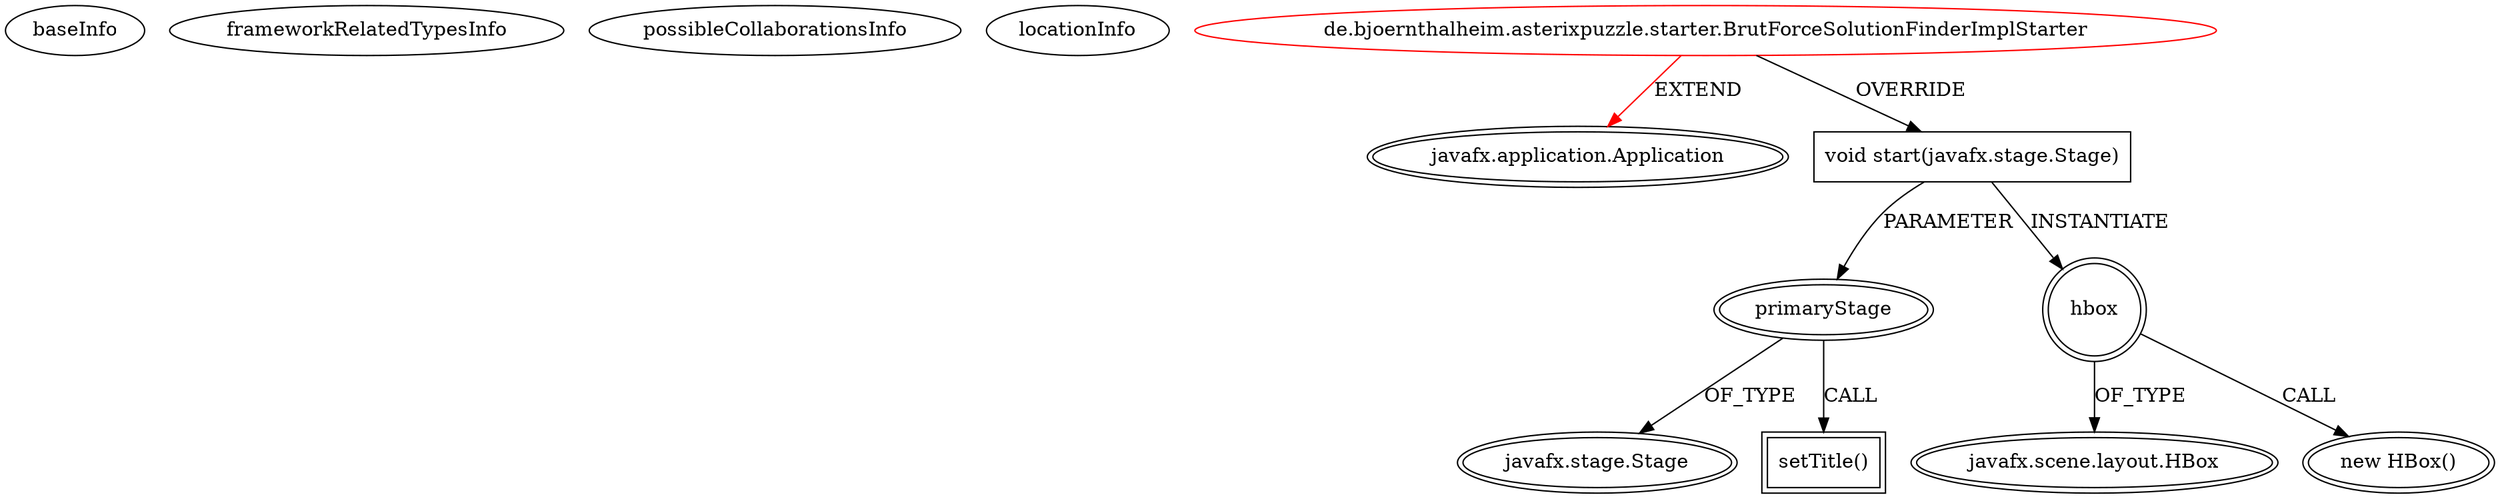 digraph {
baseInfo[graphId=2176,category="extension_graph",isAnonymous=false,possibleRelation=false]
frameworkRelatedTypesInfo[0="javafx.application.Application"]
possibleCollaborationsInfo[]
locationInfo[projectName="bjoern-thalheim-AsterixPuzzle",filePath="/bjoern-thalheim-AsterixPuzzle/AsterixPuzzle-master/src/de/bjoernthalheim/asterixpuzzle/starter/BrutForceSolutionFinderImplStarter.java",contextSignature="BrutForceSolutionFinderImplStarter",graphId="2176"]
0[label="de.bjoernthalheim.asterixpuzzle.starter.BrutForceSolutionFinderImplStarter",vertexType="ROOT_CLIENT_CLASS_DECLARATION",isFrameworkType=false,color=red]
1[label="javafx.application.Application",vertexType="FRAMEWORK_CLASS_TYPE",isFrameworkType=true,peripheries=2]
2[label="void start(javafx.stage.Stage)",vertexType="OVERRIDING_METHOD_DECLARATION",isFrameworkType=false,shape=box]
3[label="primaryStage",vertexType="PARAMETER_DECLARATION",isFrameworkType=true,peripheries=2]
4[label="javafx.stage.Stage",vertexType="FRAMEWORK_CLASS_TYPE",isFrameworkType=true,peripheries=2]
6[label="setTitle()",vertexType="INSIDE_CALL",isFrameworkType=true,peripheries=2,shape=box]
8[label="hbox",vertexType="VARIABLE_EXPRESION",isFrameworkType=true,peripheries=2,shape=circle]
9[label="javafx.scene.layout.HBox",vertexType="FRAMEWORK_CLASS_TYPE",isFrameworkType=true,peripheries=2]
7[label="new HBox()",vertexType="CONSTRUCTOR_CALL",isFrameworkType=true,peripheries=2]
0->1[label="EXTEND",color=red]
0->2[label="OVERRIDE"]
3->4[label="OF_TYPE"]
2->3[label="PARAMETER"]
3->6[label="CALL"]
2->8[label="INSTANTIATE"]
8->9[label="OF_TYPE"]
8->7[label="CALL"]
}
